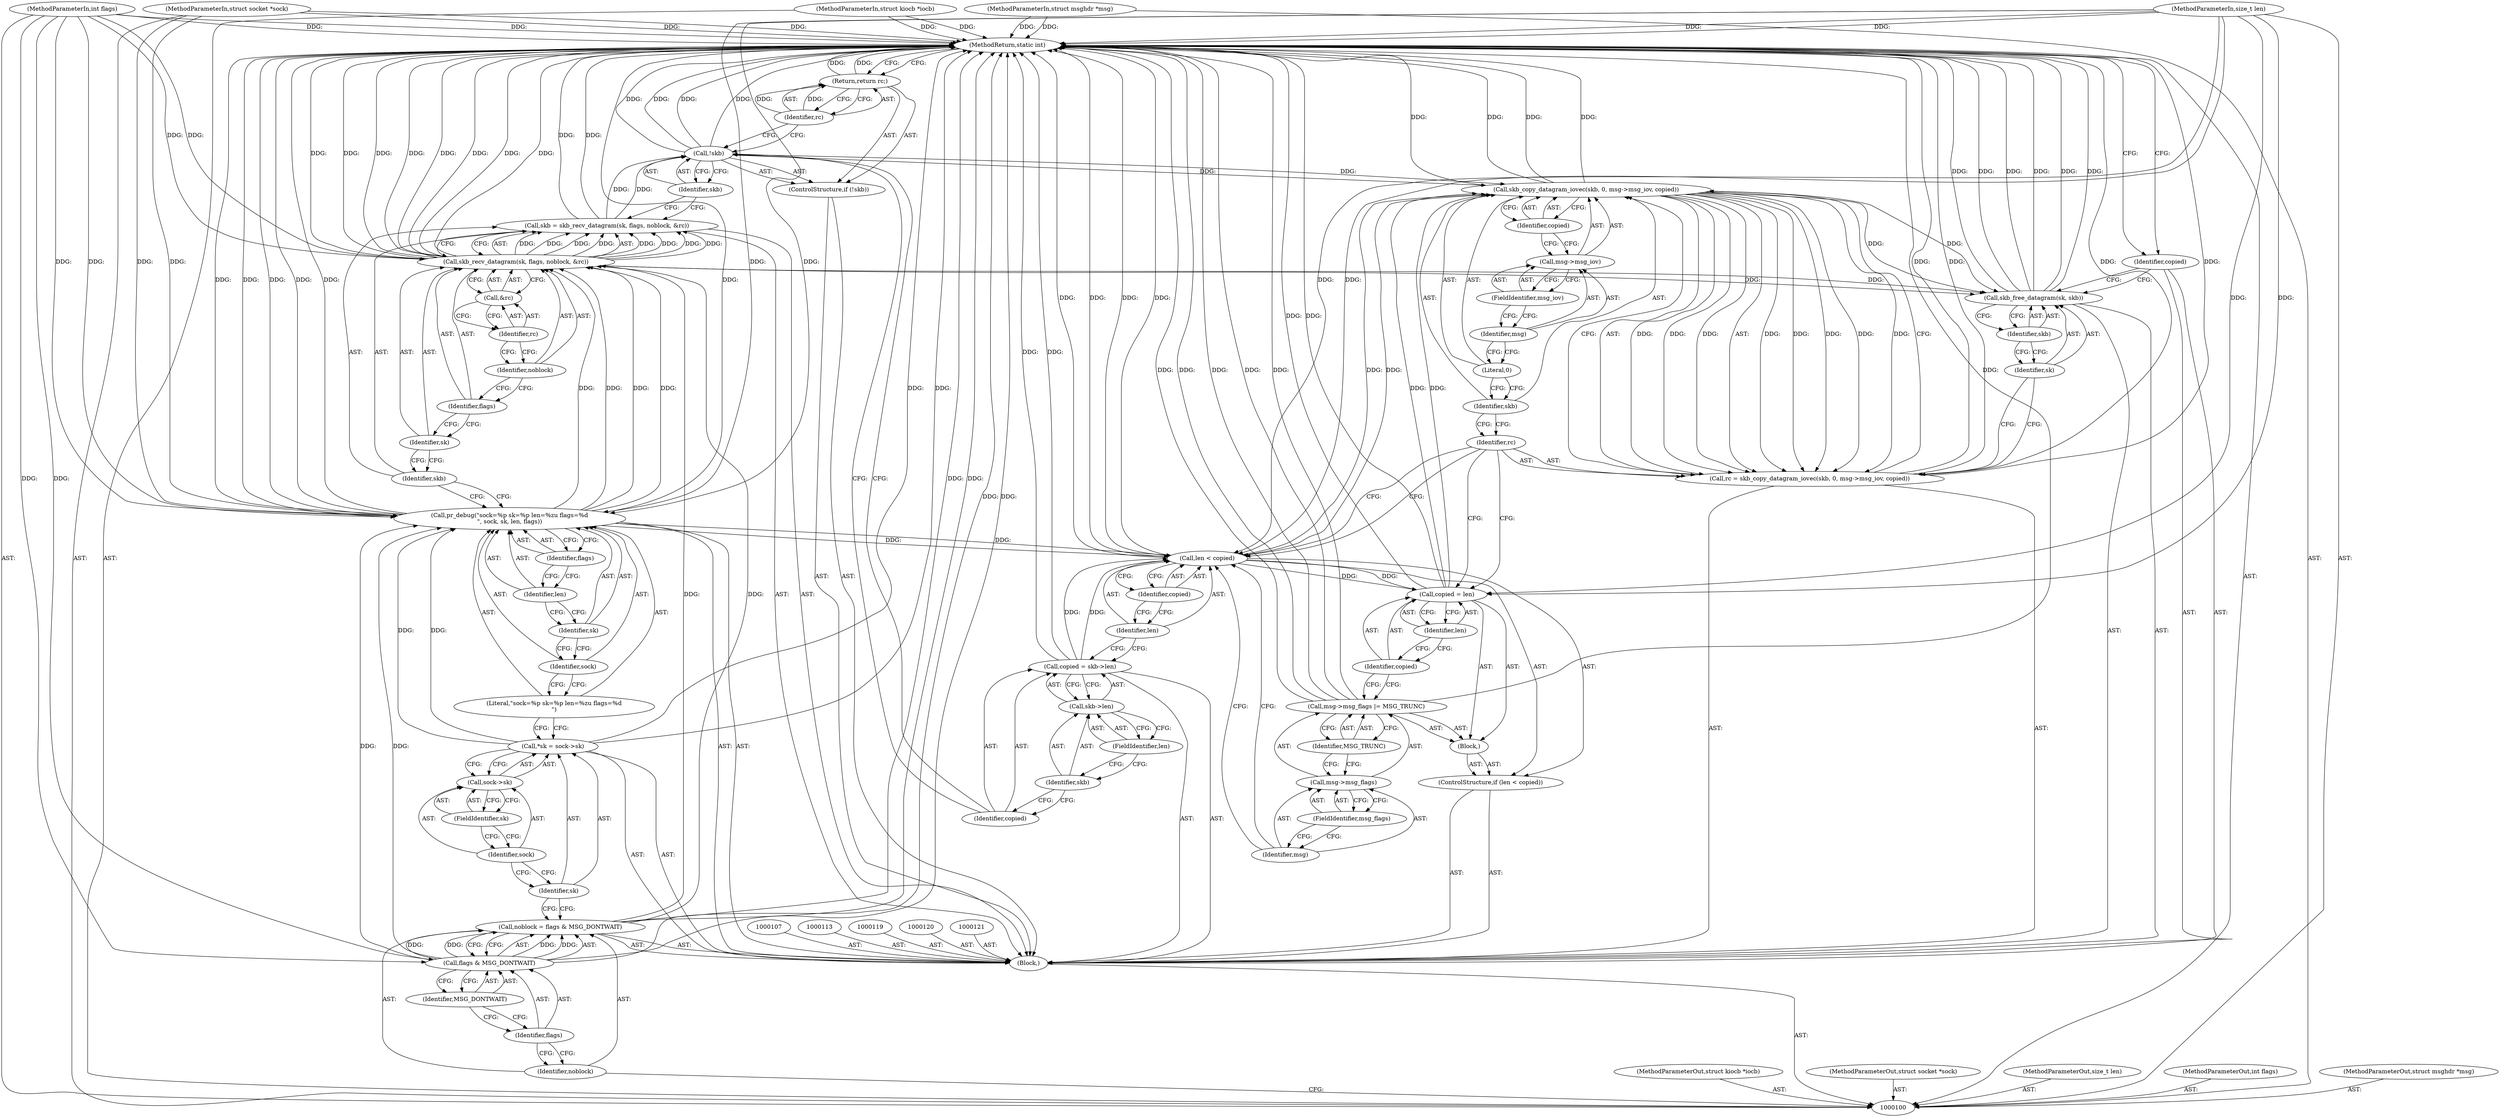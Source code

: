 digraph "0_linux_f3d3342602f8bcbf37d7c46641cb9bca7618eb1c_25" {
"1000172" [label="(MethodReturn,static int)"];
"1000101" [label="(MethodParameterIn,struct kiocb *iocb)"];
"1000245" [label="(MethodParameterOut,struct kiocb *iocb)"];
"1000102" [label="(MethodParameterIn,struct socket *sock)"];
"1000246" [label="(MethodParameterOut,struct socket *sock)"];
"1000122" [label="(Call,pr_debug(\"sock=%p sk=%p len=%zu flags=%d\n\", sock, sk, len, flags))"];
"1000123" [label="(Literal,\"sock=%p sk=%p len=%zu flags=%d\n\")"];
"1000124" [label="(Identifier,sock)"];
"1000125" [label="(Identifier,sk)"];
"1000126" [label="(Identifier,len)"];
"1000127" [label="(Identifier,flags)"];
"1000128" [label="(Call,skb = skb_recv_datagram(sk, flags, noblock, &rc))"];
"1000129" [label="(Identifier,skb)"];
"1000131" [label="(Identifier,sk)"];
"1000132" [label="(Identifier,flags)"];
"1000133" [label="(Identifier,noblock)"];
"1000134" [label="(Call,&rc)"];
"1000135" [label="(Identifier,rc)"];
"1000130" [label="(Call,skb_recv_datagram(sk, flags, noblock, &rc))"];
"1000136" [label="(ControlStructure,if (!skb))"];
"1000137" [label="(Call,!skb)"];
"1000138" [label="(Identifier,skb)"];
"1000140" [label="(Identifier,rc)"];
"1000139" [label="(Return,return rc;)"];
"1000143" [label="(Call,skb->len)"];
"1000144" [label="(Identifier,skb)"];
"1000145" [label="(FieldIdentifier,len)"];
"1000141" [label="(Call,copied = skb->len)"];
"1000142" [label="(Identifier,copied)"];
"1000149" [label="(Identifier,copied)"];
"1000146" [label="(ControlStructure,if (len < copied))"];
"1000150" [label="(Block,)"];
"1000147" [label="(Call,len < copied)"];
"1000148" [label="(Identifier,len)"];
"1000155" [label="(Identifier,MSG_TRUNC)"];
"1000151" [label="(Call,msg->msg_flags |= MSG_TRUNC)"];
"1000152" [label="(Call,msg->msg_flags)"];
"1000153" [label="(Identifier,msg)"];
"1000154" [label="(FieldIdentifier,msg_flags)"];
"1000158" [label="(Identifier,len)"];
"1000156" [label="(Call,copied = len)"];
"1000157" [label="(Identifier,copied)"];
"1000104" [label="(MethodParameterIn,size_t len)"];
"1000248" [label="(MethodParameterOut,size_t len)"];
"1000105" [label="(MethodParameterIn,int flags)"];
"1000249" [label="(MethodParameterOut,int flags)"];
"1000103" [label="(MethodParameterIn,struct msghdr *msg)"];
"1000247" [label="(MethodParameterOut,struct msghdr *msg)"];
"1000159" [label="(Call,rc = skb_copy_datagram_iovec(skb, 0, msg->msg_iov, copied))"];
"1000160" [label="(Identifier,rc)"];
"1000162" [label="(Identifier,skb)"];
"1000163" [label="(Literal,0)"];
"1000164" [label="(Call,msg->msg_iov)"];
"1000165" [label="(Identifier,msg)"];
"1000166" [label="(FieldIdentifier,msg_iov)"];
"1000167" [label="(Identifier,copied)"];
"1000161" [label="(Call,skb_copy_datagram_iovec(skb, 0, msg->msg_iov, copied))"];
"1000168" [label="(Call,skb_free_datagram(sk, skb))"];
"1000169" [label="(Identifier,sk)"];
"1000170" [label="(Identifier,skb)"];
"1000171" [label="(Identifier,copied)"];
"1000106" [label="(Block,)"];
"1000110" [label="(Call,flags & MSG_DONTWAIT)"];
"1000111" [label="(Identifier,flags)"];
"1000112" [label="(Identifier,MSG_DONTWAIT)"];
"1000108" [label="(Call,noblock = flags & MSG_DONTWAIT)"];
"1000109" [label="(Identifier,noblock)"];
"1000114" [label="(Call,*sk = sock->sk)"];
"1000115" [label="(Identifier,sk)"];
"1000116" [label="(Call,sock->sk)"];
"1000117" [label="(Identifier,sock)"];
"1000118" [label="(FieldIdentifier,sk)"];
"1000172" -> "1000100"  [label="AST: "];
"1000172" -> "1000139"  [label="CFG: "];
"1000172" -> "1000171"  [label="CFG: "];
"1000139" -> "1000172"  [label="DDG: "];
"1000151" -> "1000172"  [label="DDG: "];
"1000151" -> "1000172"  [label="DDG: "];
"1000151" -> "1000172"  [label="DDG: "];
"1000168" -> "1000172"  [label="DDG: "];
"1000168" -> "1000172"  [label="DDG: "];
"1000168" -> "1000172"  [label="DDG: "];
"1000104" -> "1000172"  [label="DDG: "];
"1000105" -> "1000172"  [label="DDG: "];
"1000147" -> "1000172"  [label="DDG: "];
"1000147" -> "1000172"  [label="DDG: "];
"1000137" -> "1000172"  [label="DDG: "];
"1000137" -> "1000172"  [label="DDG: "];
"1000128" -> "1000172"  [label="DDG: "];
"1000161" -> "1000172"  [label="DDG: "];
"1000161" -> "1000172"  [label="DDG: "];
"1000122" -> "1000172"  [label="DDG: "];
"1000122" -> "1000172"  [label="DDG: "];
"1000122" -> "1000172"  [label="DDG: "];
"1000159" -> "1000172"  [label="DDG: "];
"1000159" -> "1000172"  [label="DDG: "];
"1000130" -> "1000172"  [label="DDG: "];
"1000130" -> "1000172"  [label="DDG: "];
"1000130" -> "1000172"  [label="DDG: "];
"1000130" -> "1000172"  [label="DDG: "];
"1000156" -> "1000172"  [label="DDG: "];
"1000103" -> "1000172"  [label="DDG: "];
"1000102" -> "1000172"  [label="DDG: "];
"1000110" -> "1000172"  [label="DDG: "];
"1000101" -> "1000172"  [label="DDG: "];
"1000108" -> "1000172"  [label="DDG: "];
"1000141" -> "1000172"  [label="DDG: "];
"1000114" -> "1000172"  [label="DDG: "];
"1000101" -> "1000100"  [label="AST: "];
"1000101" -> "1000172"  [label="DDG: "];
"1000245" -> "1000100"  [label="AST: "];
"1000102" -> "1000100"  [label="AST: "];
"1000102" -> "1000172"  [label="DDG: "];
"1000102" -> "1000122"  [label="DDG: "];
"1000246" -> "1000100"  [label="AST: "];
"1000122" -> "1000106"  [label="AST: "];
"1000122" -> "1000127"  [label="CFG: "];
"1000123" -> "1000122"  [label="AST: "];
"1000124" -> "1000122"  [label="AST: "];
"1000125" -> "1000122"  [label="AST: "];
"1000126" -> "1000122"  [label="AST: "];
"1000127" -> "1000122"  [label="AST: "];
"1000129" -> "1000122"  [label="CFG: "];
"1000122" -> "1000172"  [label="DDG: "];
"1000122" -> "1000172"  [label="DDG: "];
"1000122" -> "1000172"  [label="DDG: "];
"1000102" -> "1000122"  [label="DDG: "];
"1000114" -> "1000122"  [label="DDG: "];
"1000104" -> "1000122"  [label="DDG: "];
"1000110" -> "1000122"  [label="DDG: "];
"1000105" -> "1000122"  [label="DDG: "];
"1000122" -> "1000130"  [label="DDG: "];
"1000122" -> "1000130"  [label="DDG: "];
"1000122" -> "1000147"  [label="DDG: "];
"1000123" -> "1000122"  [label="AST: "];
"1000123" -> "1000114"  [label="CFG: "];
"1000124" -> "1000123"  [label="CFG: "];
"1000124" -> "1000122"  [label="AST: "];
"1000124" -> "1000123"  [label="CFG: "];
"1000125" -> "1000124"  [label="CFG: "];
"1000125" -> "1000122"  [label="AST: "];
"1000125" -> "1000124"  [label="CFG: "];
"1000126" -> "1000125"  [label="CFG: "];
"1000126" -> "1000122"  [label="AST: "];
"1000126" -> "1000125"  [label="CFG: "];
"1000127" -> "1000126"  [label="CFG: "];
"1000127" -> "1000122"  [label="AST: "];
"1000127" -> "1000126"  [label="CFG: "];
"1000122" -> "1000127"  [label="CFG: "];
"1000128" -> "1000106"  [label="AST: "];
"1000128" -> "1000130"  [label="CFG: "];
"1000129" -> "1000128"  [label="AST: "];
"1000130" -> "1000128"  [label="AST: "];
"1000138" -> "1000128"  [label="CFG: "];
"1000128" -> "1000172"  [label="DDG: "];
"1000130" -> "1000128"  [label="DDG: "];
"1000130" -> "1000128"  [label="DDG: "];
"1000130" -> "1000128"  [label="DDG: "];
"1000130" -> "1000128"  [label="DDG: "];
"1000128" -> "1000137"  [label="DDG: "];
"1000129" -> "1000128"  [label="AST: "];
"1000129" -> "1000122"  [label="CFG: "];
"1000131" -> "1000129"  [label="CFG: "];
"1000131" -> "1000130"  [label="AST: "];
"1000131" -> "1000129"  [label="CFG: "];
"1000132" -> "1000131"  [label="CFG: "];
"1000132" -> "1000130"  [label="AST: "];
"1000132" -> "1000131"  [label="CFG: "];
"1000133" -> "1000132"  [label="CFG: "];
"1000133" -> "1000130"  [label="AST: "];
"1000133" -> "1000132"  [label="CFG: "];
"1000135" -> "1000133"  [label="CFG: "];
"1000134" -> "1000130"  [label="AST: "];
"1000134" -> "1000135"  [label="CFG: "];
"1000135" -> "1000134"  [label="AST: "];
"1000130" -> "1000134"  [label="CFG: "];
"1000135" -> "1000134"  [label="AST: "];
"1000135" -> "1000133"  [label="CFG: "];
"1000134" -> "1000135"  [label="CFG: "];
"1000130" -> "1000128"  [label="AST: "];
"1000130" -> "1000134"  [label="CFG: "];
"1000131" -> "1000130"  [label="AST: "];
"1000132" -> "1000130"  [label="AST: "];
"1000133" -> "1000130"  [label="AST: "];
"1000134" -> "1000130"  [label="AST: "];
"1000128" -> "1000130"  [label="CFG: "];
"1000130" -> "1000172"  [label="DDG: "];
"1000130" -> "1000172"  [label="DDG: "];
"1000130" -> "1000172"  [label="DDG: "];
"1000130" -> "1000172"  [label="DDG: "];
"1000130" -> "1000128"  [label="DDG: "];
"1000130" -> "1000128"  [label="DDG: "];
"1000130" -> "1000128"  [label="DDG: "];
"1000130" -> "1000128"  [label="DDG: "];
"1000122" -> "1000130"  [label="DDG: "];
"1000122" -> "1000130"  [label="DDG: "];
"1000105" -> "1000130"  [label="DDG: "];
"1000108" -> "1000130"  [label="DDG: "];
"1000130" -> "1000168"  [label="DDG: "];
"1000136" -> "1000106"  [label="AST: "];
"1000137" -> "1000136"  [label="AST: "];
"1000139" -> "1000136"  [label="AST: "];
"1000137" -> "1000136"  [label="AST: "];
"1000137" -> "1000138"  [label="CFG: "];
"1000138" -> "1000137"  [label="AST: "];
"1000140" -> "1000137"  [label="CFG: "];
"1000142" -> "1000137"  [label="CFG: "];
"1000137" -> "1000172"  [label="DDG: "];
"1000137" -> "1000172"  [label="DDG: "];
"1000128" -> "1000137"  [label="DDG: "];
"1000137" -> "1000161"  [label="DDG: "];
"1000138" -> "1000137"  [label="AST: "];
"1000138" -> "1000128"  [label="CFG: "];
"1000137" -> "1000138"  [label="CFG: "];
"1000140" -> "1000139"  [label="AST: "];
"1000140" -> "1000137"  [label="CFG: "];
"1000139" -> "1000140"  [label="CFG: "];
"1000140" -> "1000139"  [label="DDG: "];
"1000139" -> "1000136"  [label="AST: "];
"1000139" -> "1000140"  [label="CFG: "];
"1000140" -> "1000139"  [label="AST: "];
"1000172" -> "1000139"  [label="CFG: "];
"1000139" -> "1000172"  [label="DDG: "];
"1000140" -> "1000139"  [label="DDG: "];
"1000143" -> "1000141"  [label="AST: "];
"1000143" -> "1000145"  [label="CFG: "];
"1000144" -> "1000143"  [label="AST: "];
"1000145" -> "1000143"  [label="AST: "];
"1000141" -> "1000143"  [label="CFG: "];
"1000144" -> "1000143"  [label="AST: "];
"1000144" -> "1000142"  [label="CFG: "];
"1000145" -> "1000144"  [label="CFG: "];
"1000145" -> "1000143"  [label="AST: "];
"1000145" -> "1000144"  [label="CFG: "];
"1000143" -> "1000145"  [label="CFG: "];
"1000141" -> "1000106"  [label="AST: "];
"1000141" -> "1000143"  [label="CFG: "];
"1000142" -> "1000141"  [label="AST: "];
"1000143" -> "1000141"  [label="AST: "];
"1000148" -> "1000141"  [label="CFG: "];
"1000141" -> "1000172"  [label="DDG: "];
"1000141" -> "1000147"  [label="DDG: "];
"1000142" -> "1000141"  [label="AST: "];
"1000142" -> "1000137"  [label="CFG: "];
"1000144" -> "1000142"  [label="CFG: "];
"1000149" -> "1000147"  [label="AST: "];
"1000149" -> "1000148"  [label="CFG: "];
"1000147" -> "1000149"  [label="CFG: "];
"1000146" -> "1000106"  [label="AST: "];
"1000147" -> "1000146"  [label="AST: "];
"1000150" -> "1000146"  [label="AST: "];
"1000150" -> "1000146"  [label="AST: "];
"1000151" -> "1000150"  [label="AST: "];
"1000156" -> "1000150"  [label="AST: "];
"1000147" -> "1000146"  [label="AST: "];
"1000147" -> "1000149"  [label="CFG: "];
"1000148" -> "1000147"  [label="AST: "];
"1000149" -> "1000147"  [label="AST: "];
"1000153" -> "1000147"  [label="CFG: "];
"1000160" -> "1000147"  [label="CFG: "];
"1000147" -> "1000172"  [label="DDG: "];
"1000147" -> "1000172"  [label="DDG: "];
"1000122" -> "1000147"  [label="DDG: "];
"1000104" -> "1000147"  [label="DDG: "];
"1000141" -> "1000147"  [label="DDG: "];
"1000147" -> "1000156"  [label="DDG: "];
"1000147" -> "1000161"  [label="DDG: "];
"1000148" -> "1000147"  [label="AST: "];
"1000148" -> "1000141"  [label="CFG: "];
"1000149" -> "1000148"  [label="CFG: "];
"1000155" -> "1000151"  [label="AST: "];
"1000155" -> "1000152"  [label="CFG: "];
"1000151" -> "1000155"  [label="CFG: "];
"1000151" -> "1000150"  [label="AST: "];
"1000151" -> "1000155"  [label="CFG: "];
"1000152" -> "1000151"  [label="AST: "];
"1000155" -> "1000151"  [label="AST: "];
"1000157" -> "1000151"  [label="CFG: "];
"1000151" -> "1000172"  [label="DDG: "];
"1000151" -> "1000172"  [label="DDG: "];
"1000151" -> "1000172"  [label="DDG: "];
"1000152" -> "1000151"  [label="AST: "];
"1000152" -> "1000154"  [label="CFG: "];
"1000153" -> "1000152"  [label="AST: "];
"1000154" -> "1000152"  [label="AST: "];
"1000155" -> "1000152"  [label="CFG: "];
"1000153" -> "1000152"  [label="AST: "];
"1000153" -> "1000147"  [label="CFG: "];
"1000154" -> "1000153"  [label="CFG: "];
"1000154" -> "1000152"  [label="AST: "];
"1000154" -> "1000153"  [label="CFG: "];
"1000152" -> "1000154"  [label="CFG: "];
"1000158" -> "1000156"  [label="AST: "];
"1000158" -> "1000157"  [label="CFG: "];
"1000156" -> "1000158"  [label="CFG: "];
"1000156" -> "1000150"  [label="AST: "];
"1000156" -> "1000158"  [label="CFG: "];
"1000157" -> "1000156"  [label="AST: "];
"1000158" -> "1000156"  [label="AST: "];
"1000160" -> "1000156"  [label="CFG: "];
"1000156" -> "1000172"  [label="DDG: "];
"1000147" -> "1000156"  [label="DDG: "];
"1000104" -> "1000156"  [label="DDG: "];
"1000156" -> "1000161"  [label="DDG: "];
"1000157" -> "1000156"  [label="AST: "];
"1000157" -> "1000151"  [label="CFG: "];
"1000158" -> "1000157"  [label="CFG: "];
"1000104" -> "1000100"  [label="AST: "];
"1000104" -> "1000172"  [label="DDG: "];
"1000104" -> "1000122"  [label="DDG: "];
"1000104" -> "1000147"  [label="DDG: "];
"1000104" -> "1000156"  [label="DDG: "];
"1000248" -> "1000100"  [label="AST: "];
"1000105" -> "1000100"  [label="AST: "];
"1000105" -> "1000172"  [label="DDG: "];
"1000105" -> "1000110"  [label="DDG: "];
"1000105" -> "1000122"  [label="DDG: "];
"1000105" -> "1000130"  [label="DDG: "];
"1000249" -> "1000100"  [label="AST: "];
"1000103" -> "1000100"  [label="AST: "];
"1000103" -> "1000172"  [label="DDG: "];
"1000247" -> "1000100"  [label="AST: "];
"1000159" -> "1000106"  [label="AST: "];
"1000159" -> "1000161"  [label="CFG: "];
"1000160" -> "1000159"  [label="AST: "];
"1000161" -> "1000159"  [label="AST: "];
"1000169" -> "1000159"  [label="CFG: "];
"1000159" -> "1000172"  [label="DDG: "];
"1000159" -> "1000172"  [label="DDG: "];
"1000161" -> "1000159"  [label="DDG: "];
"1000161" -> "1000159"  [label="DDG: "];
"1000161" -> "1000159"  [label="DDG: "];
"1000161" -> "1000159"  [label="DDG: "];
"1000160" -> "1000159"  [label="AST: "];
"1000160" -> "1000156"  [label="CFG: "];
"1000160" -> "1000147"  [label="CFG: "];
"1000162" -> "1000160"  [label="CFG: "];
"1000162" -> "1000161"  [label="AST: "];
"1000162" -> "1000160"  [label="CFG: "];
"1000163" -> "1000162"  [label="CFG: "];
"1000163" -> "1000161"  [label="AST: "];
"1000163" -> "1000162"  [label="CFG: "];
"1000165" -> "1000163"  [label="CFG: "];
"1000164" -> "1000161"  [label="AST: "];
"1000164" -> "1000166"  [label="CFG: "];
"1000165" -> "1000164"  [label="AST: "];
"1000166" -> "1000164"  [label="AST: "];
"1000167" -> "1000164"  [label="CFG: "];
"1000165" -> "1000164"  [label="AST: "];
"1000165" -> "1000163"  [label="CFG: "];
"1000166" -> "1000165"  [label="CFG: "];
"1000166" -> "1000164"  [label="AST: "];
"1000166" -> "1000165"  [label="CFG: "];
"1000164" -> "1000166"  [label="CFG: "];
"1000167" -> "1000161"  [label="AST: "];
"1000167" -> "1000164"  [label="CFG: "];
"1000161" -> "1000167"  [label="CFG: "];
"1000161" -> "1000159"  [label="AST: "];
"1000161" -> "1000167"  [label="CFG: "];
"1000162" -> "1000161"  [label="AST: "];
"1000163" -> "1000161"  [label="AST: "];
"1000164" -> "1000161"  [label="AST: "];
"1000167" -> "1000161"  [label="AST: "];
"1000159" -> "1000161"  [label="CFG: "];
"1000161" -> "1000172"  [label="DDG: "];
"1000161" -> "1000172"  [label="DDG: "];
"1000161" -> "1000159"  [label="DDG: "];
"1000161" -> "1000159"  [label="DDG: "];
"1000161" -> "1000159"  [label="DDG: "];
"1000161" -> "1000159"  [label="DDG: "];
"1000137" -> "1000161"  [label="DDG: "];
"1000156" -> "1000161"  [label="DDG: "];
"1000147" -> "1000161"  [label="DDG: "];
"1000161" -> "1000168"  [label="DDG: "];
"1000168" -> "1000106"  [label="AST: "];
"1000168" -> "1000170"  [label="CFG: "];
"1000169" -> "1000168"  [label="AST: "];
"1000170" -> "1000168"  [label="AST: "];
"1000171" -> "1000168"  [label="CFG: "];
"1000168" -> "1000172"  [label="DDG: "];
"1000168" -> "1000172"  [label="DDG: "];
"1000168" -> "1000172"  [label="DDG: "];
"1000130" -> "1000168"  [label="DDG: "];
"1000161" -> "1000168"  [label="DDG: "];
"1000169" -> "1000168"  [label="AST: "];
"1000169" -> "1000159"  [label="CFG: "];
"1000170" -> "1000169"  [label="CFG: "];
"1000170" -> "1000168"  [label="AST: "];
"1000170" -> "1000169"  [label="CFG: "];
"1000168" -> "1000170"  [label="CFG: "];
"1000171" -> "1000106"  [label="AST: "];
"1000171" -> "1000168"  [label="CFG: "];
"1000172" -> "1000171"  [label="CFG: "];
"1000106" -> "1000100"  [label="AST: "];
"1000107" -> "1000106"  [label="AST: "];
"1000108" -> "1000106"  [label="AST: "];
"1000113" -> "1000106"  [label="AST: "];
"1000114" -> "1000106"  [label="AST: "];
"1000119" -> "1000106"  [label="AST: "];
"1000120" -> "1000106"  [label="AST: "];
"1000121" -> "1000106"  [label="AST: "];
"1000122" -> "1000106"  [label="AST: "];
"1000128" -> "1000106"  [label="AST: "];
"1000136" -> "1000106"  [label="AST: "];
"1000141" -> "1000106"  [label="AST: "];
"1000146" -> "1000106"  [label="AST: "];
"1000159" -> "1000106"  [label="AST: "];
"1000168" -> "1000106"  [label="AST: "];
"1000171" -> "1000106"  [label="AST: "];
"1000110" -> "1000108"  [label="AST: "];
"1000110" -> "1000112"  [label="CFG: "];
"1000111" -> "1000110"  [label="AST: "];
"1000112" -> "1000110"  [label="AST: "];
"1000108" -> "1000110"  [label="CFG: "];
"1000110" -> "1000172"  [label="DDG: "];
"1000110" -> "1000108"  [label="DDG: "];
"1000110" -> "1000108"  [label="DDG: "];
"1000105" -> "1000110"  [label="DDG: "];
"1000110" -> "1000122"  [label="DDG: "];
"1000111" -> "1000110"  [label="AST: "];
"1000111" -> "1000109"  [label="CFG: "];
"1000112" -> "1000111"  [label="CFG: "];
"1000112" -> "1000110"  [label="AST: "];
"1000112" -> "1000111"  [label="CFG: "];
"1000110" -> "1000112"  [label="CFG: "];
"1000108" -> "1000106"  [label="AST: "];
"1000108" -> "1000110"  [label="CFG: "];
"1000109" -> "1000108"  [label="AST: "];
"1000110" -> "1000108"  [label="AST: "];
"1000115" -> "1000108"  [label="CFG: "];
"1000108" -> "1000172"  [label="DDG: "];
"1000110" -> "1000108"  [label="DDG: "];
"1000110" -> "1000108"  [label="DDG: "];
"1000108" -> "1000130"  [label="DDG: "];
"1000109" -> "1000108"  [label="AST: "];
"1000109" -> "1000100"  [label="CFG: "];
"1000111" -> "1000109"  [label="CFG: "];
"1000114" -> "1000106"  [label="AST: "];
"1000114" -> "1000116"  [label="CFG: "];
"1000115" -> "1000114"  [label="AST: "];
"1000116" -> "1000114"  [label="AST: "];
"1000123" -> "1000114"  [label="CFG: "];
"1000114" -> "1000172"  [label="DDG: "];
"1000114" -> "1000122"  [label="DDG: "];
"1000115" -> "1000114"  [label="AST: "];
"1000115" -> "1000108"  [label="CFG: "];
"1000117" -> "1000115"  [label="CFG: "];
"1000116" -> "1000114"  [label="AST: "];
"1000116" -> "1000118"  [label="CFG: "];
"1000117" -> "1000116"  [label="AST: "];
"1000118" -> "1000116"  [label="AST: "];
"1000114" -> "1000116"  [label="CFG: "];
"1000117" -> "1000116"  [label="AST: "];
"1000117" -> "1000115"  [label="CFG: "];
"1000118" -> "1000117"  [label="CFG: "];
"1000118" -> "1000116"  [label="AST: "];
"1000118" -> "1000117"  [label="CFG: "];
"1000116" -> "1000118"  [label="CFG: "];
}
